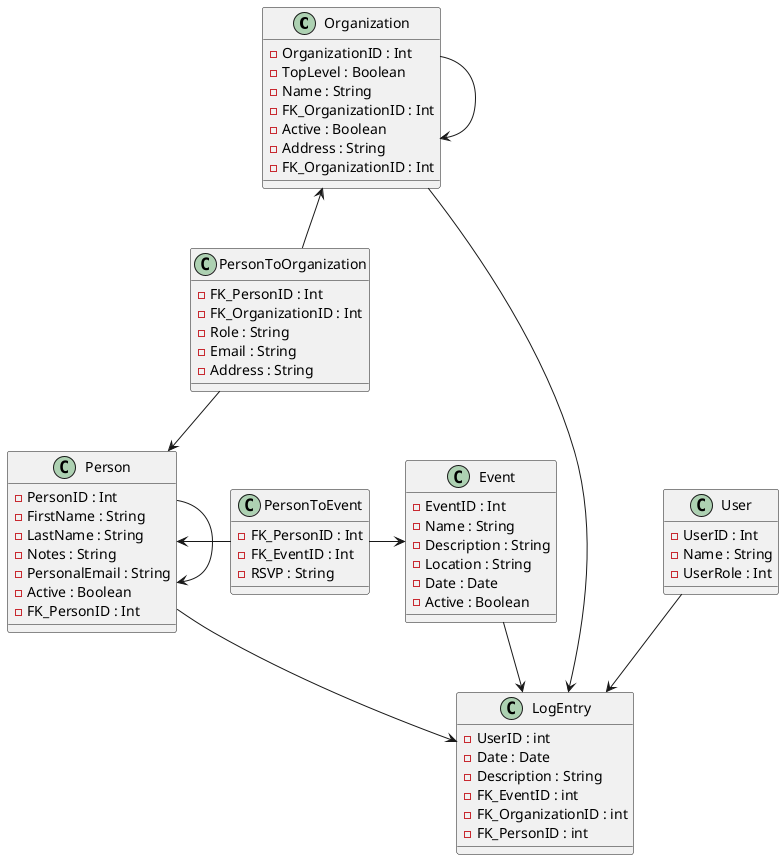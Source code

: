 @startuml

'left to right direction

class Organization {
  -OrganizationID : Int
  -TopLevel : Boolean
  -Name : String
  -FK_OrganizationID : Int
  -Active : Boolean
  -Address : String
'  -CreationDate : Date
'  -LastModified : Date
  -FK_OrganizationID : Int 
}


class Person {
  -PersonID : Int
  -FirstName : String
  -LastName : String
  -Notes : String
  -PersonalEmail : String
  -Active : Boolean
'  -CreationDate : Date
'  -LastModified : Date
  -FK_PersonID : Int
}

class PersonToOrganization {
  -FK_PersonID : Int
  -FK_OrganizationID : Int
  -Role : String
  -Email : String
  -Address : String
}


class Event {
  -EventID : Int
  -Name : String
  -Description : String
  -Location : String
  -Date : Date
  -Active : Boolean
'  -CreationDate : Date
'  -LastModified : Date
}

class PersonToEvent {
  -FK_PersonID : Int
  -FK_EventID : Int
  -RSVP : String
'  -LastModified : Date
}

class User {
  -UserID : Int
  -Name : String
  -UserRole : Int
}


class LogEntry {
  -UserID : int
  -Date : Date
  -Description : String
  -FK_EventID : int
  -FK_OrganizationID : int
  -FK_PersonID : int

}

PersonToOrganization -down-> Person
PersonToOrganization -up-> Organization
PersonToEvent -left-> Person
PersonToEvent -right-> Event
Organization -> Organization
Person -> Person

Organization --> LogEntry
Person --> LogEntry
Event --> LogEntry
User --> LogEntry

@enduml